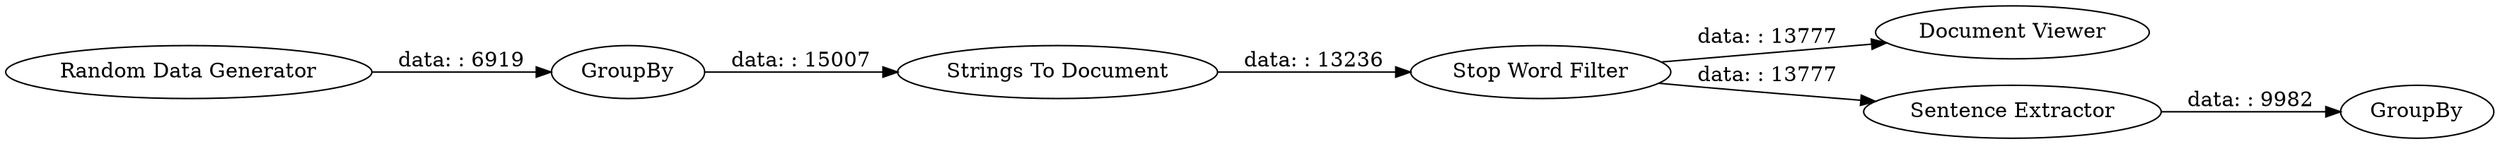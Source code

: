 digraph {
	"2914102284917448837_8" [label="Document Viewer"]
	"2914102284917448837_10" [label=GroupBy]
	"2914102284917448837_3" [label=GroupBy]
	"2914102284917448837_7" [label="Stop Word Filter"]
	"2914102284917448837_9" [label="Sentence Extractor"]
	"2914102284917448837_2" [label="Random Data Generator"]
	"2914102284917448837_6" [label="Strings To Document"]
	"2914102284917448837_2" -> "2914102284917448837_3" [label="data: : 6919"]
	"2914102284917448837_6" -> "2914102284917448837_7" [label="data: : 13236"]
	"2914102284917448837_3" -> "2914102284917448837_6" [label="data: : 15007"]
	"2914102284917448837_7" -> "2914102284917448837_8" [label="data: : 13777"]
	"2914102284917448837_9" -> "2914102284917448837_10" [label="data: : 9982"]
	"2914102284917448837_7" -> "2914102284917448837_9" [label="data: : 13777"]
	rankdir=LR
}
